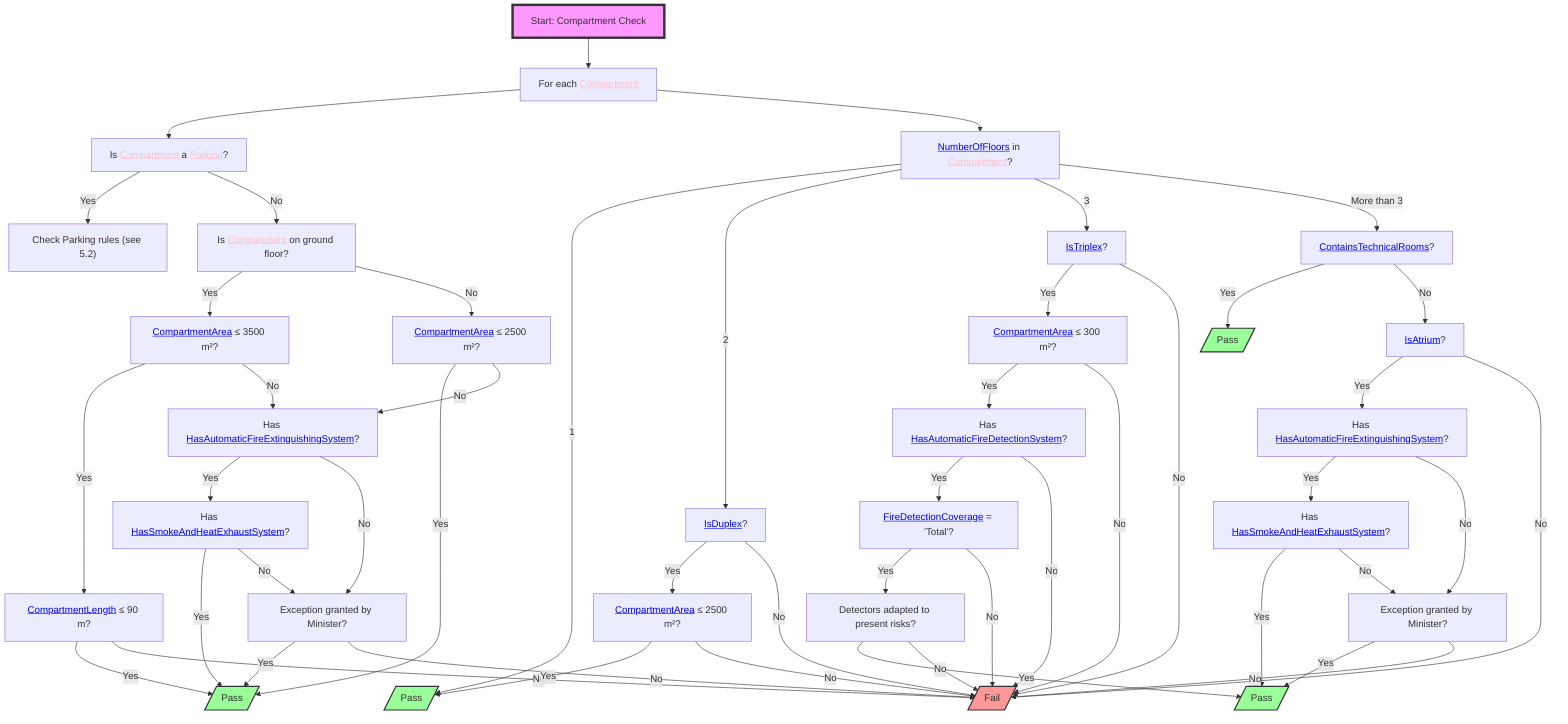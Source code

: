flowchart TD
    S1["Start: Compartment Check"] --> A["For each <a href='http://example.com/firebimbuilding#Compartment' style='color:pink;'>Compartment</a>"]
    A --> B["Is <a href='http://example.com/firebimbuilding#Compartment' style='color:pink;'>Compartment</a> a <a href='http://example.com/firebimbuilding#Parking' style='color:pink;'>Parking</a>?"]
    B -- Yes --> C["Check Parking rules (see 5.2)"]
    B -- No --> D["Is <a href='http://example.com/firebimbuilding#Compartment' style='color:pink;'>Compartment</a> on ground floor?"]
    D -- Yes --> E["<a href='http://example.com/firebimbuilding#CompartmentArea' style='color:blue;'>CompartmentArea</a> ≤ 3500 m²?"]
    D -- No --> F["<a href='http://example.com/firebimbuilding#CompartmentArea' style='color:blue;'>CompartmentArea</a> ≤ 2500 m²?"]
    E -- Yes --> G["<a href='http://example.com/firebimbuilding#CompartmentLength' style='color:blue;'>CompartmentLength</a> ≤ 90 m?"]
    E -- No --> H["Has <a href='http://example.com/firebimbuilding#HasAutomaticFireExtinguishingSystem' style='color:blue;'>HasAutomaticFireExtinguishingSystem</a>?"]
    F -- Yes --> I[/"Pass"/]
    F -- No --> H
    G -- Yes --> I
    G -- No --> J[/"Fail"/]
    H -- Yes --> K["Has <a href='http://example.com/firebimbuilding#HasSmokeAndHeatExhaustSystem' style='color:blue;'>HasSmokeAndHeatExhaustSystem</a>?"]
    H -- No --> L["Exception granted by Minister?"]
    K -- Yes --> I
    K -- No --> L
    L -- Yes --> I
    L -- No --> J
    A --> M["<a href='http://example.com/firebimbuilding#NumberOfFloors' style='color:blue;'>NumberOfFloors</a> in <a href='http://example.com/firebimbuilding#Compartment' style='color:pink;'>Compartment</a>?"]
    M -- 1 --> N[/"Pass"/]
    M -- 2 --> O["<a href='http://example.com/firebimbuilding#IsDuplex' style='color:blue;'>IsDuplex</a>?"]
    M -- 3 --> P["<a href='http://example.com/firebimbuilding#IsTriplex' style='color:blue;'>IsTriplex</a>?"]
    M -- "More than 3" --> Q["<a href='http://example.com/firebimbuilding#ContainsTechnicalRooms' style='color:blue;'>ContainsTechnicalRooms</a>?"]
    O -- Yes --> R["<a href='http://example.com/firebimbuilding#CompartmentArea' style='color:blue;'>CompartmentArea</a> ≤ 2500 m²?"]
    O -- No --> J
    P -- Yes --> S["<a href='http://example.com/firebimbuilding#CompartmentArea' style='color:blue;'>CompartmentArea</a> ≤ 300 m²?"]
    P -- No --> J
    Q -- Yes --> T[/"Pass"/]
    Q -- No --> U["<a href='http://example.com/firebimbuilding#IsAtrium' style='color:blue;'>IsAtrium</a>?"]
    R -- Yes --> N
    R -- No --> J
    S -- Yes --> V["Has <a href='http://example.com/firebimbuilding#HasAutomaticFireDetectionSystem' style='color:blue;'>HasAutomaticFireDetectionSystem</a>?"]
    S -- No --> J
    U -- Yes --> W["Has <a href='http://example.com/firebimbuilding#HasAutomaticFireExtinguishingSystem' style='color:blue;'>HasAutomaticFireExtinguishingSystem</a>?"]
    U -- No --> J
    V -- Yes --> X["<a href='http://example.com/firebimbuilding#FireDetectionCoverage' style='color:blue;'>FireDetectionCoverage</a> = 'Total'?"]
    V -- No --> J
    W -- Yes --> Y["Has <a href='http://example.com/firebimbuilding#HasSmokeAndHeatExhaustSystem' style='color:blue;'>HasSmokeAndHeatExhaustSystem</a>?"]
    W -- No --> Z["Exception granted by Minister?"]
    X -- Yes --> AA["Detectors adapted to present risks?"]
    X -- No --> J
    Y -- Yes --> AB[/"Pass"/]
    Y -- No --> Z
    Z -- Yes --> AB
    Z -- No --> J
    AA -- Yes --> AB
    AA -- No --> J

    S1:::startClass
    I:::passClass
    J:::failClass
    N:::passClass
    T:::passClass
    AB:::passClass

    classDef startClass fill:#f9f,stroke:#333,stroke-width:4px
    classDef passClass fill:#9f9,stroke:#333,stroke-width:2px
    classDef failClass fill:#f99,stroke:#333,stroke-width:2px